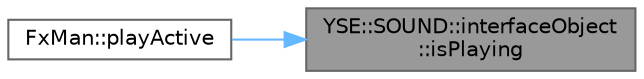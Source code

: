 digraph "YSE::SOUND::interfaceObject::isPlaying"
{
 // LATEX_PDF_SIZE
  bgcolor="transparent";
  edge [fontname=Helvetica,fontsize=10,labelfontname=Helvetica,labelfontsize=10];
  node [fontname=Helvetica,fontsize=10,shape=box,height=0.2,width=0.4];
  rankdir="RL";
  Node1 [id="Node000001",label="YSE::SOUND::interfaceObject\l::isPlaying",height=0.2,width=0.4,color="gray40", fillcolor="grey60", style="filled", fontcolor="black",tooltip=" "];
  Node1 -> Node2 [id="edge1_Node000001_Node000002",dir="back",color="steelblue1",style="solid",tooltip=" "];
  Node2 [id="Node000002",label="FxMan::playActive",height=0.2,width=0.4,color="grey40", fillcolor="white", style="filled",URL="$class_fx_man.html#ac7fc2eea0f1a70385c483f70911a4448",tooltip=" "];
}
